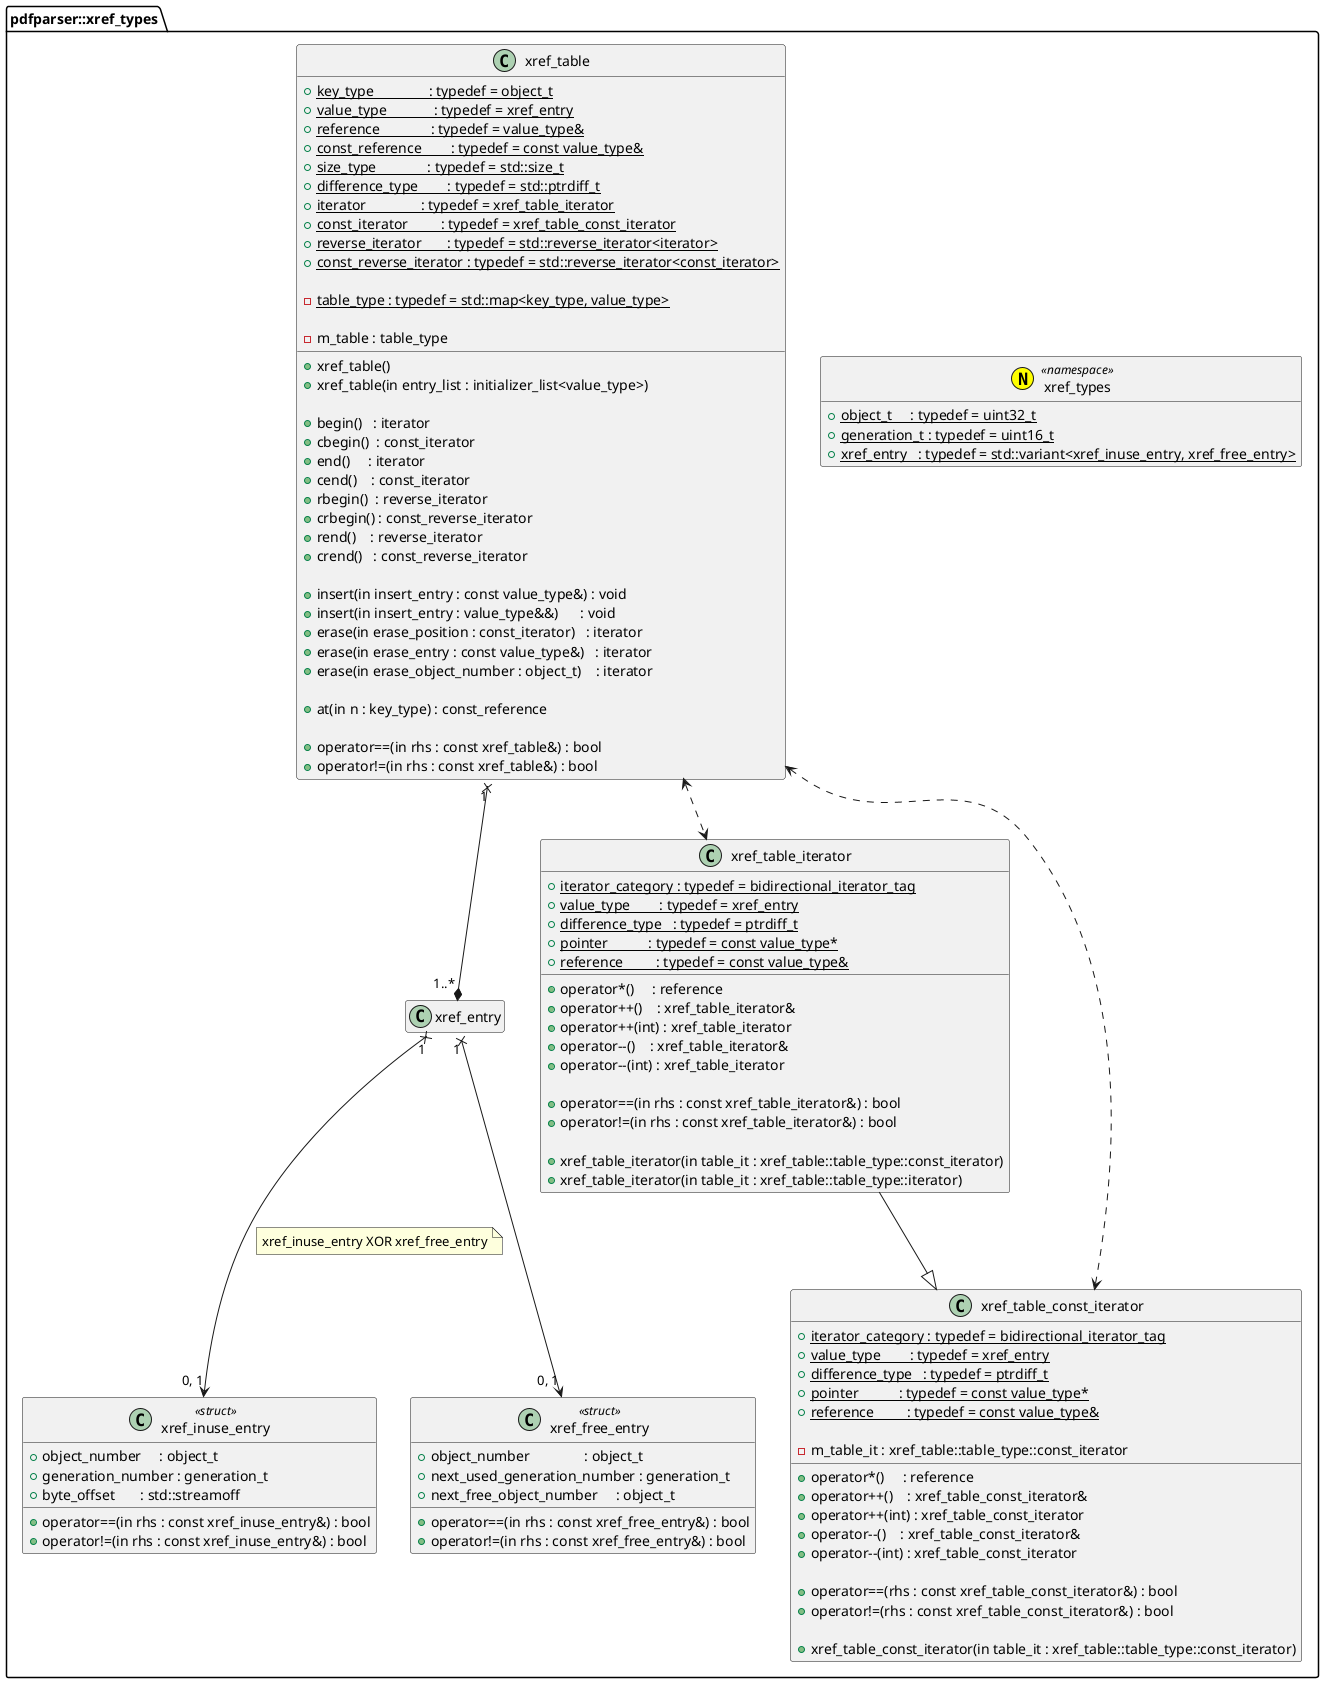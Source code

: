 @startuml xref_types
hide empty members
namespace pdfparser::xref_types {
annotation xref_types <<(N, yellow) namespace>> {
	+{static} object_t     : typedef = uint32_t
	+{static} generation_t : typedef = uint16_t
	+{static} xref_entry   : typedef = std::variant<xref_inuse_entry, xref_free_entry>
}

xref_entry "1" x--> "0, 1" xref_inuse_entry
note right on link
xref_inuse_entry XOR xref_free_entry
end note
xref_entry "1" x--> "0, 1" xref_free_entry

class xref_inuse_entry <<struct>> {
	+object_number     : object_t
	+generation_number : generation_t
	+byte_offset       : std::streamoff
	
	+operator==(in rhs : const xref_inuse_entry&) : bool
	+operator!=(in rhs : const xref_inuse_entry&) : bool
}

class xref_free_entry <<struct>> {
	+object_number               : object_t
	+next_used_generation_number : generation_t
	+next_free_object_number     : object_t
	
	+operator==(in rhs : const xref_free_entry&) : bool
	+operator!=(in rhs : const xref_free_entry&) : bool
}

class xref_table {
	+{static} key_type               : typedef = object_t
	+{static} value_type             : typedef = xref_entry
	+{static} reference              : typedef = value_type&
	+{static} const_reference        : typedef = const value_type&
	+{static} size_type              : typedef = std::size_t
	+{static} difference_type        : typedef = std::ptrdiff_t
	+{static} iterator               : typedef = xref_table_iterator
	+{static} const_iterator         : typedef = xref_table_const_iterator
	+{static} reverse_iterator       : typedef = std::reverse_iterator<iterator>
	+{static} const_reverse_iterator : typedef = std::reverse_iterator<const_iterator>

	-{static} table_type : typedef = std::map<key_type, value_type>

	-m_table : table_type

	+xref_table()
	+xref_table(in entry_list : initializer_list<value_type>)

	+begin()   : iterator
	+cbegin()  : const_iterator
	+end()     : iterator
	+cend()    : const_iterator
	+rbegin()  : reverse_iterator
	+crbegin() : const_reverse_iterator
	+rend()    : reverse_iterator
	+crend()   : const_reverse_iterator

	+insert(in insert_entry : const value_type&) : void
	+insert(in insert_entry : value_type&&)      : void
	+erase(in erase_position : const_iterator)   : iterator
	+erase(in erase_entry : const value_type&)   : iterator
	+erase(in erase_object_number : object_t)    : iterator

	+at(in n : key_type) : const_reference

	+operator==(in rhs : const xref_table&) : bool
	+operator!=(in rhs : const xref_table&) : bool
}
xref_table "1" x--* "1..*" xref_entry
xref_table <..> xref_table_iterator
xref_table <..> xref_table_const_iterator

class xref_table_iterator {
	+{static} iterator_category : typedef = bidirectional_iterator_tag
	+{static} value_type        : typedef = xref_entry
	+{static} difference_type   : typedef = ptrdiff_t
	+{static} pointer           : typedef = const value_type*
	+{static} reference         : typedef = const value_type&

	+operator*()     : reference
	+operator++()    : xref_table_iterator&
	+operator++(int) : xref_table_iterator
	+operator--()    : xref_table_iterator&
	+operator--(int) : xref_table_iterator

	+operator==(in rhs : const xref_table_iterator&) : bool
	+operator!=(in rhs : const xref_table_iterator&) : bool

	+xref_table_iterator(in table_it : xref_table::table_type::const_iterator)
	+xref_table_iterator(in table_it : xref_table::table_type::iterator)
}
xref_table_iterator --|> xref_table_const_iterator

class xref_table_const_iterator {
	+{static} iterator_category : typedef = bidirectional_iterator_tag
	+{static} value_type        : typedef = xref_entry
	+{static} difference_type   : typedef = ptrdiff_t
	+{static} pointer           : typedef = const value_type*
	+{static} reference         : typedef = const value_type&

	-m_table_it : xref_table::table_type::const_iterator

	+operator*()     : reference
	+operator++()    : xref_table_const_iterator&
	+operator++(int) : xref_table_const_iterator
	+operator--()    : xref_table_const_iterator&
	+operator--(int) : xref_table_const_iterator

	+operator==(rhs : const xref_table_const_iterator&) : bool
	+operator!=(rhs : const xref_table_const_iterator&) : bool

	+xref_table_const_iterator(in table_it : xref_table::table_type::const_iterator)
}
}
@enduml
